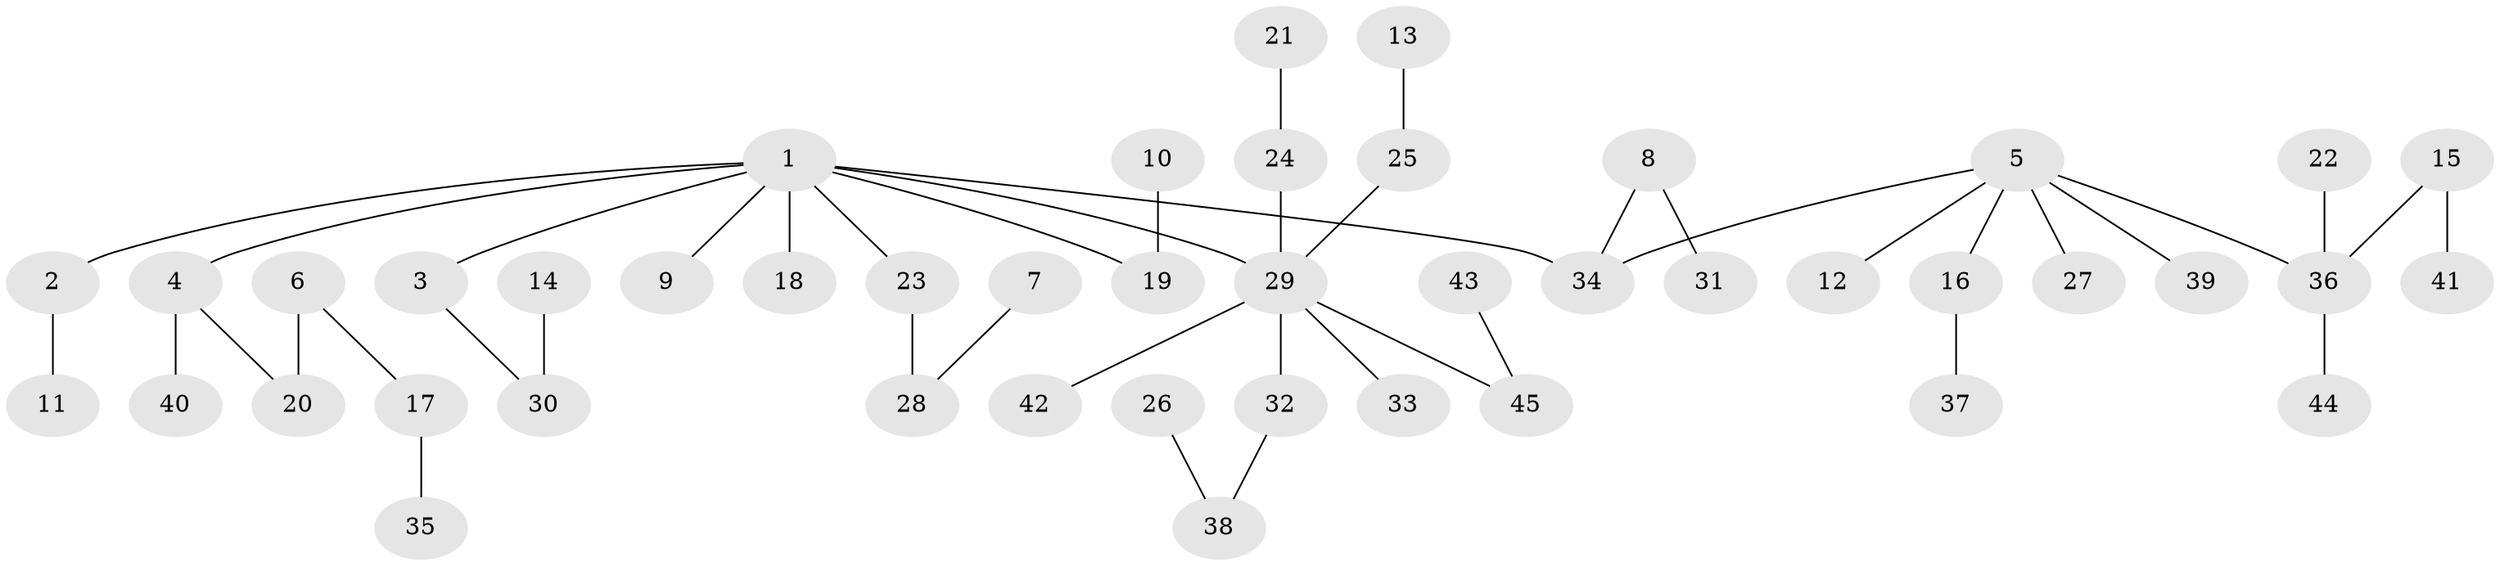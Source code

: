 // original degree distribution, {5: 0.03333333333333333, 7: 0.011111111111111112, 1: 0.45555555555555555, 2: 0.3111111111111111, 3: 0.14444444444444443, 4: 0.03333333333333333, 8: 0.011111111111111112}
// Generated by graph-tools (version 1.1) at 2025/26/03/09/25 03:26:24]
// undirected, 45 vertices, 44 edges
graph export_dot {
graph [start="1"]
  node [color=gray90,style=filled];
  1;
  2;
  3;
  4;
  5;
  6;
  7;
  8;
  9;
  10;
  11;
  12;
  13;
  14;
  15;
  16;
  17;
  18;
  19;
  20;
  21;
  22;
  23;
  24;
  25;
  26;
  27;
  28;
  29;
  30;
  31;
  32;
  33;
  34;
  35;
  36;
  37;
  38;
  39;
  40;
  41;
  42;
  43;
  44;
  45;
  1 -- 2 [weight=1.0];
  1 -- 3 [weight=1.0];
  1 -- 4 [weight=1.0];
  1 -- 9 [weight=1.0];
  1 -- 18 [weight=1.0];
  1 -- 19 [weight=1.0];
  1 -- 23 [weight=1.0];
  1 -- 29 [weight=1.0];
  1 -- 34 [weight=1.0];
  2 -- 11 [weight=1.0];
  3 -- 30 [weight=1.0];
  4 -- 20 [weight=1.0];
  4 -- 40 [weight=1.0];
  5 -- 12 [weight=1.0];
  5 -- 16 [weight=1.0];
  5 -- 27 [weight=1.0];
  5 -- 34 [weight=1.0];
  5 -- 36 [weight=1.0];
  5 -- 39 [weight=1.0];
  6 -- 17 [weight=1.0];
  6 -- 20 [weight=1.0];
  7 -- 28 [weight=1.0];
  8 -- 31 [weight=1.0];
  8 -- 34 [weight=1.0];
  10 -- 19 [weight=1.0];
  13 -- 25 [weight=1.0];
  14 -- 30 [weight=1.0];
  15 -- 36 [weight=1.0];
  15 -- 41 [weight=1.0];
  16 -- 37 [weight=1.0];
  17 -- 35 [weight=1.0];
  21 -- 24 [weight=1.0];
  22 -- 36 [weight=1.0];
  23 -- 28 [weight=1.0];
  24 -- 29 [weight=1.0];
  25 -- 29 [weight=1.0];
  26 -- 38 [weight=1.0];
  29 -- 32 [weight=1.0];
  29 -- 33 [weight=1.0];
  29 -- 42 [weight=1.0];
  29 -- 45 [weight=1.0];
  32 -- 38 [weight=1.0];
  36 -- 44 [weight=1.0];
  43 -- 45 [weight=1.0];
}
